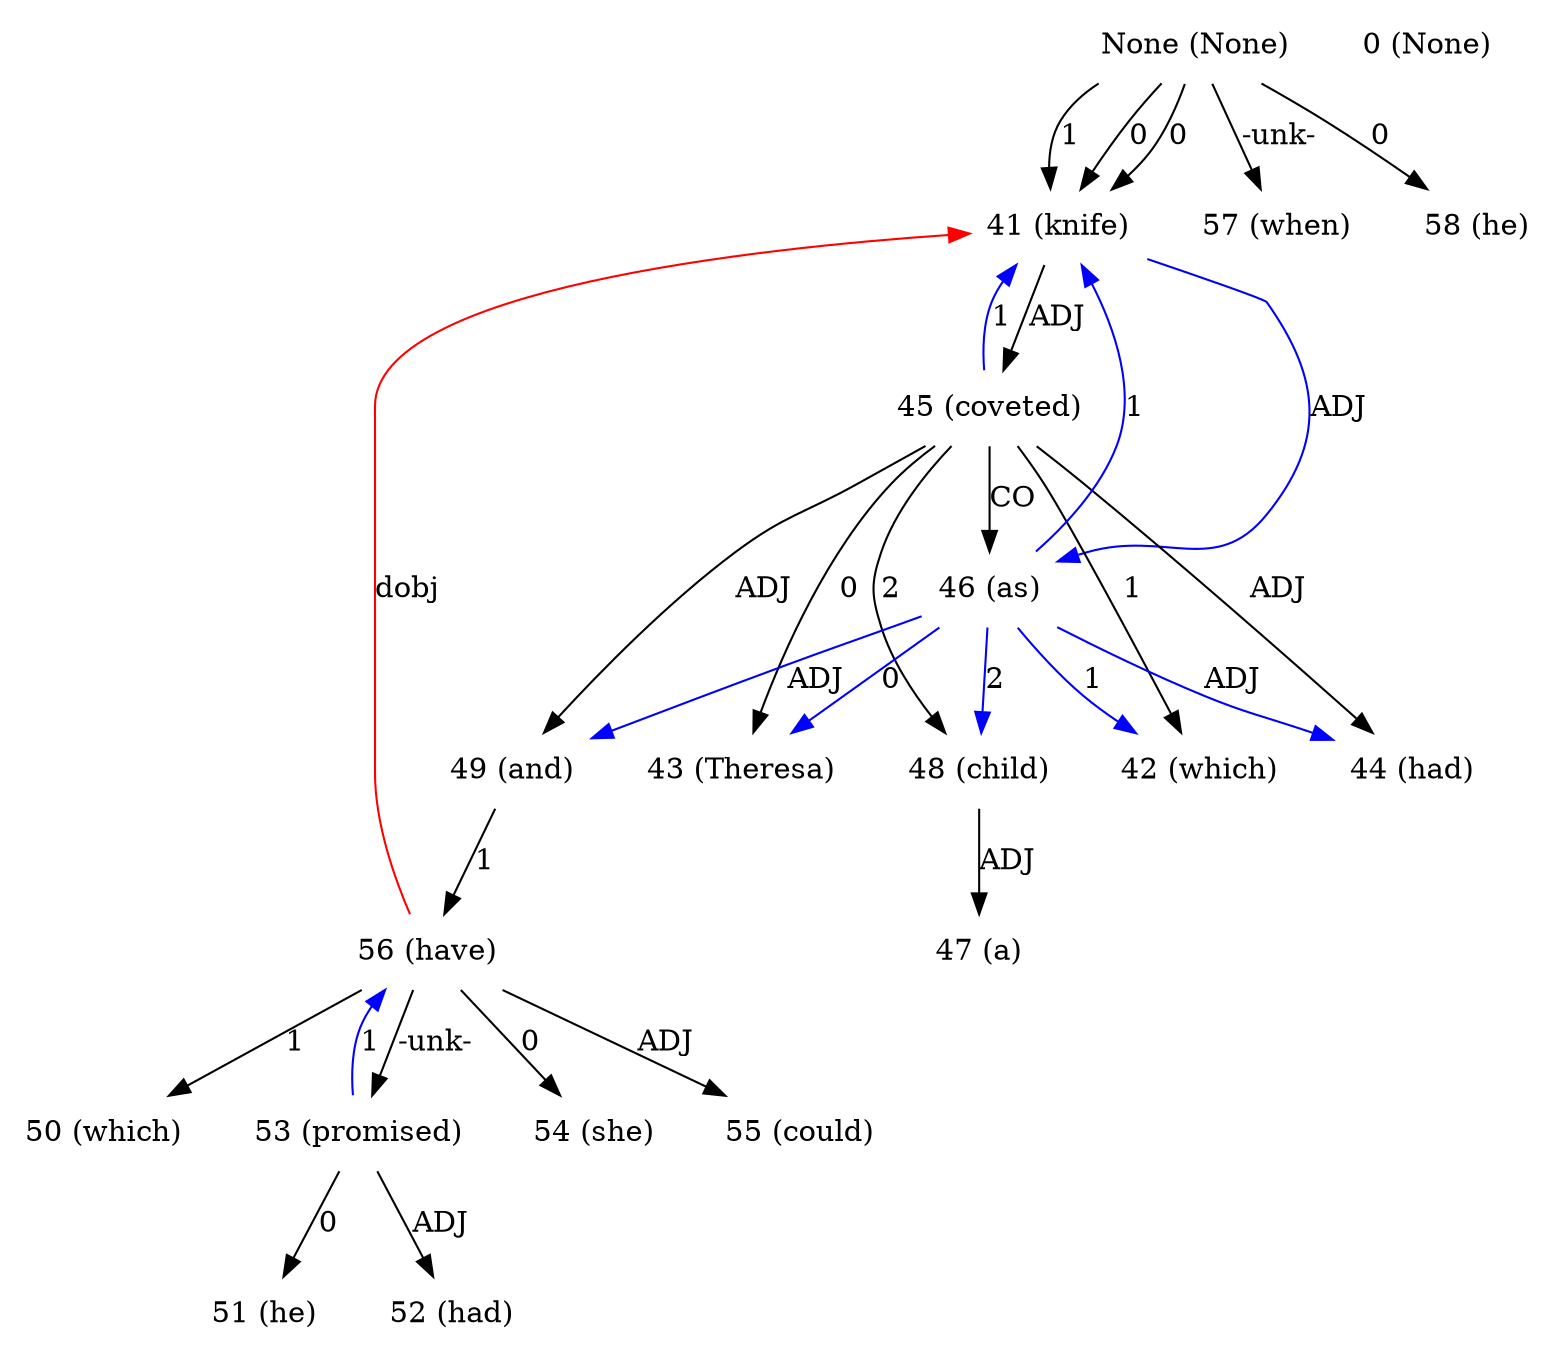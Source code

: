 digraph G{
edge [dir=forward]
node [shape=plaintext]

None [label="None (None)"]
None -> 41 [label="1"]
None [label="None (None)"]
None -> 41 [label="0"]
None [label="None (None)"]
None -> 41 [label="0"]
None [label="None (None)"]
None -> 57 [label="-unk-"]
None -> 58 [label="0"]
0 [label="0 (None)"]
41 [label="41 (knife)"]
41 -> 45 [label="ADJ"]
41 -> 46 [label="ADJ", color="blue"]
56 -> 41 [label="dobj", color="red"]
42 [label="42 (which)"]
43 [label="43 (Theresa)"]
44 [label="44 (had)"]
45 [label="45 (coveted)"]
45 -> 42 [label="1"]
45 -> 41 [label="1", color="blue"]
45 -> 43 [label="0"]
45 -> 46 [label="CO"]
45 -> 48 [label="2"]
45 -> 44 [label="ADJ"]
45 -> 49 [label="ADJ"]
46 [label="46 (as)"]
46 -> 42 [label="1", color="blue"]
46 -> 41 [label="1", color="blue"]
46 -> 43 [label="0", color="blue"]
46 -> 48 [label="2", color="blue"]
46 -> 49 [label="ADJ", color="blue"]
46 -> 44 [label="ADJ", color="blue"]
47 [label="47 (a)"]
48 [label="48 (child)"]
48 -> 47 [label="ADJ"]
49 [label="49 (and)"]
49 -> 56 [label="1"]
50 [label="50 (which)"]
51 [label="51 (he)"]
52 [label="52 (had)"]
53 [label="53 (promised)"]
53 -> 56 [label="1", color="blue"]
53 -> 51 [label="0"]
53 -> 52 [label="ADJ"]
54 [label="54 (she)"]
55 [label="55 (could)"]
56 [label="56 (have)"]
56 -> 50 [label="1"]
56 -> 53 [label="-unk-"]
56 -> 55 [label="ADJ"]
56 -> 54 [label="0"]
57 [label="57 (when)"]
58 [label="58 (he)"]
}
